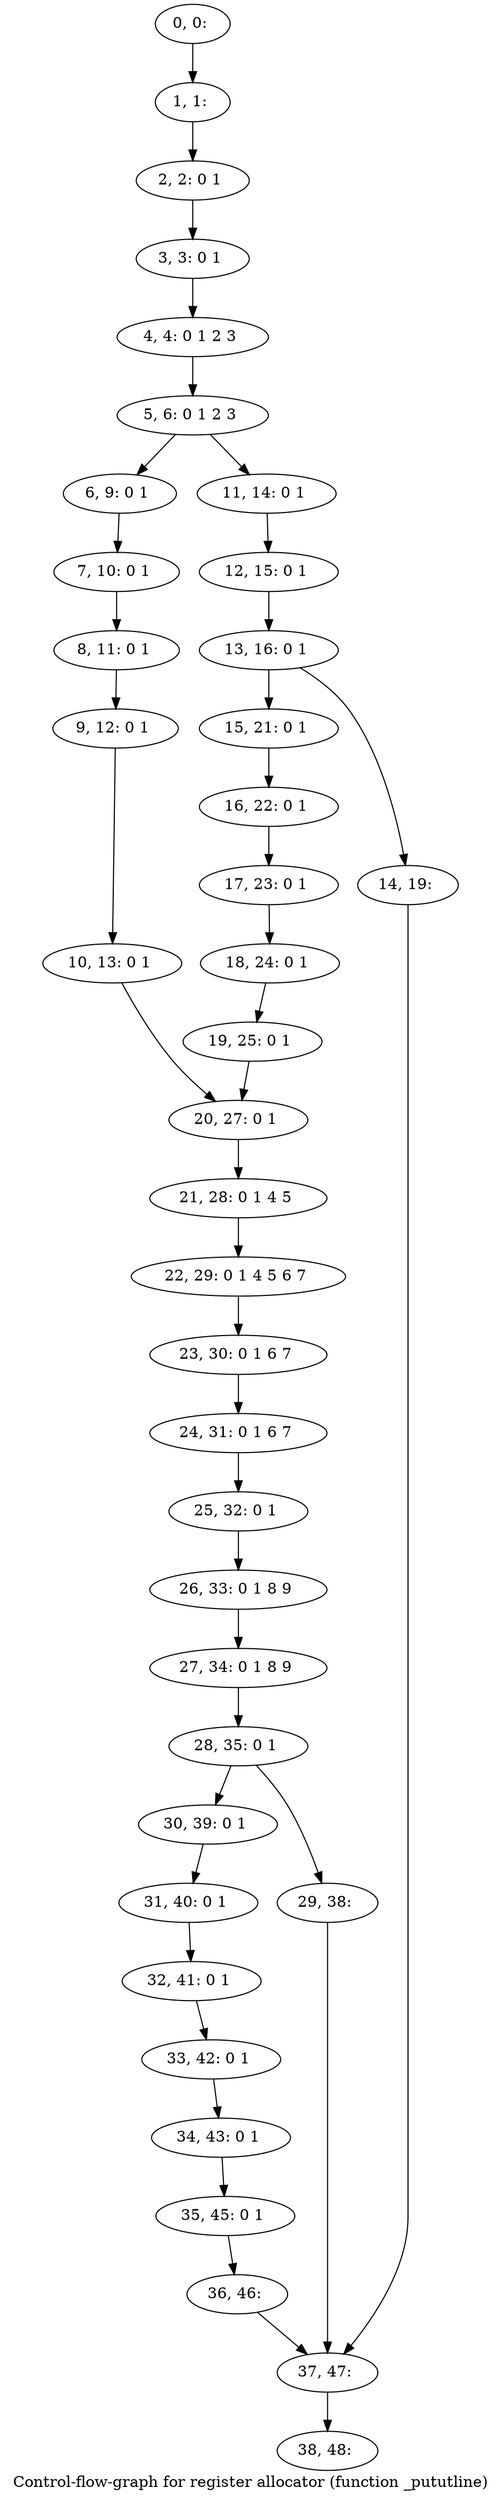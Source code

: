 digraph G {
graph [label="Control-flow-graph for register allocator (function _pututline)"]
0[label="0, 0: "];
1[label="1, 1: "];
2[label="2, 2: 0 1 "];
3[label="3, 3: 0 1 "];
4[label="4, 4: 0 1 2 3 "];
5[label="5, 6: 0 1 2 3 "];
6[label="6, 9: 0 1 "];
7[label="7, 10: 0 1 "];
8[label="8, 11: 0 1 "];
9[label="9, 12: 0 1 "];
10[label="10, 13: 0 1 "];
11[label="11, 14: 0 1 "];
12[label="12, 15: 0 1 "];
13[label="13, 16: 0 1 "];
14[label="14, 19: "];
15[label="15, 21: 0 1 "];
16[label="16, 22: 0 1 "];
17[label="17, 23: 0 1 "];
18[label="18, 24: 0 1 "];
19[label="19, 25: 0 1 "];
20[label="20, 27: 0 1 "];
21[label="21, 28: 0 1 4 5 "];
22[label="22, 29: 0 1 4 5 6 7 "];
23[label="23, 30: 0 1 6 7 "];
24[label="24, 31: 0 1 6 7 "];
25[label="25, 32: 0 1 "];
26[label="26, 33: 0 1 8 9 "];
27[label="27, 34: 0 1 8 9 "];
28[label="28, 35: 0 1 "];
29[label="29, 38: "];
30[label="30, 39: 0 1 "];
31[label="31, 40: 0 1 "];
32[label="32, 41: 0 1 "];
33[label="33, 42: 0 1 "];
34[label="34, 43: 0 1 "];
35[label="35, 45: 0 1 "];
36[label="36, 46: "];
37[label="37, 47: "];
38[label="38, 48: "];
0->1 ;
1->2 ;
2->3 ;
3->4 ;
4->5 ;
5->6 ;
5->11 ;
6->7 ;
7->8 ;
8->9 ;
9->10 ;
10->20 ;
11->12 ;
12->13 ;
13->14 ;
13->15 ;
14->37 ;
15->16 ;
16->17 ;
17->18 ;
18->19 ;
19->20 ;
20->21 ;
21->22 ;
22->23 ;
23->24 ;
24->25 ;
25->26 ;
26->27 ;
27->28 ;
28->29 ;
28->30 ;
29->37 ;
30->31 ;
31->32 ;
32->33 ;
33->34 ;
34->35 ;
35->36 ;
36->37 ;
37->38 ;
}

